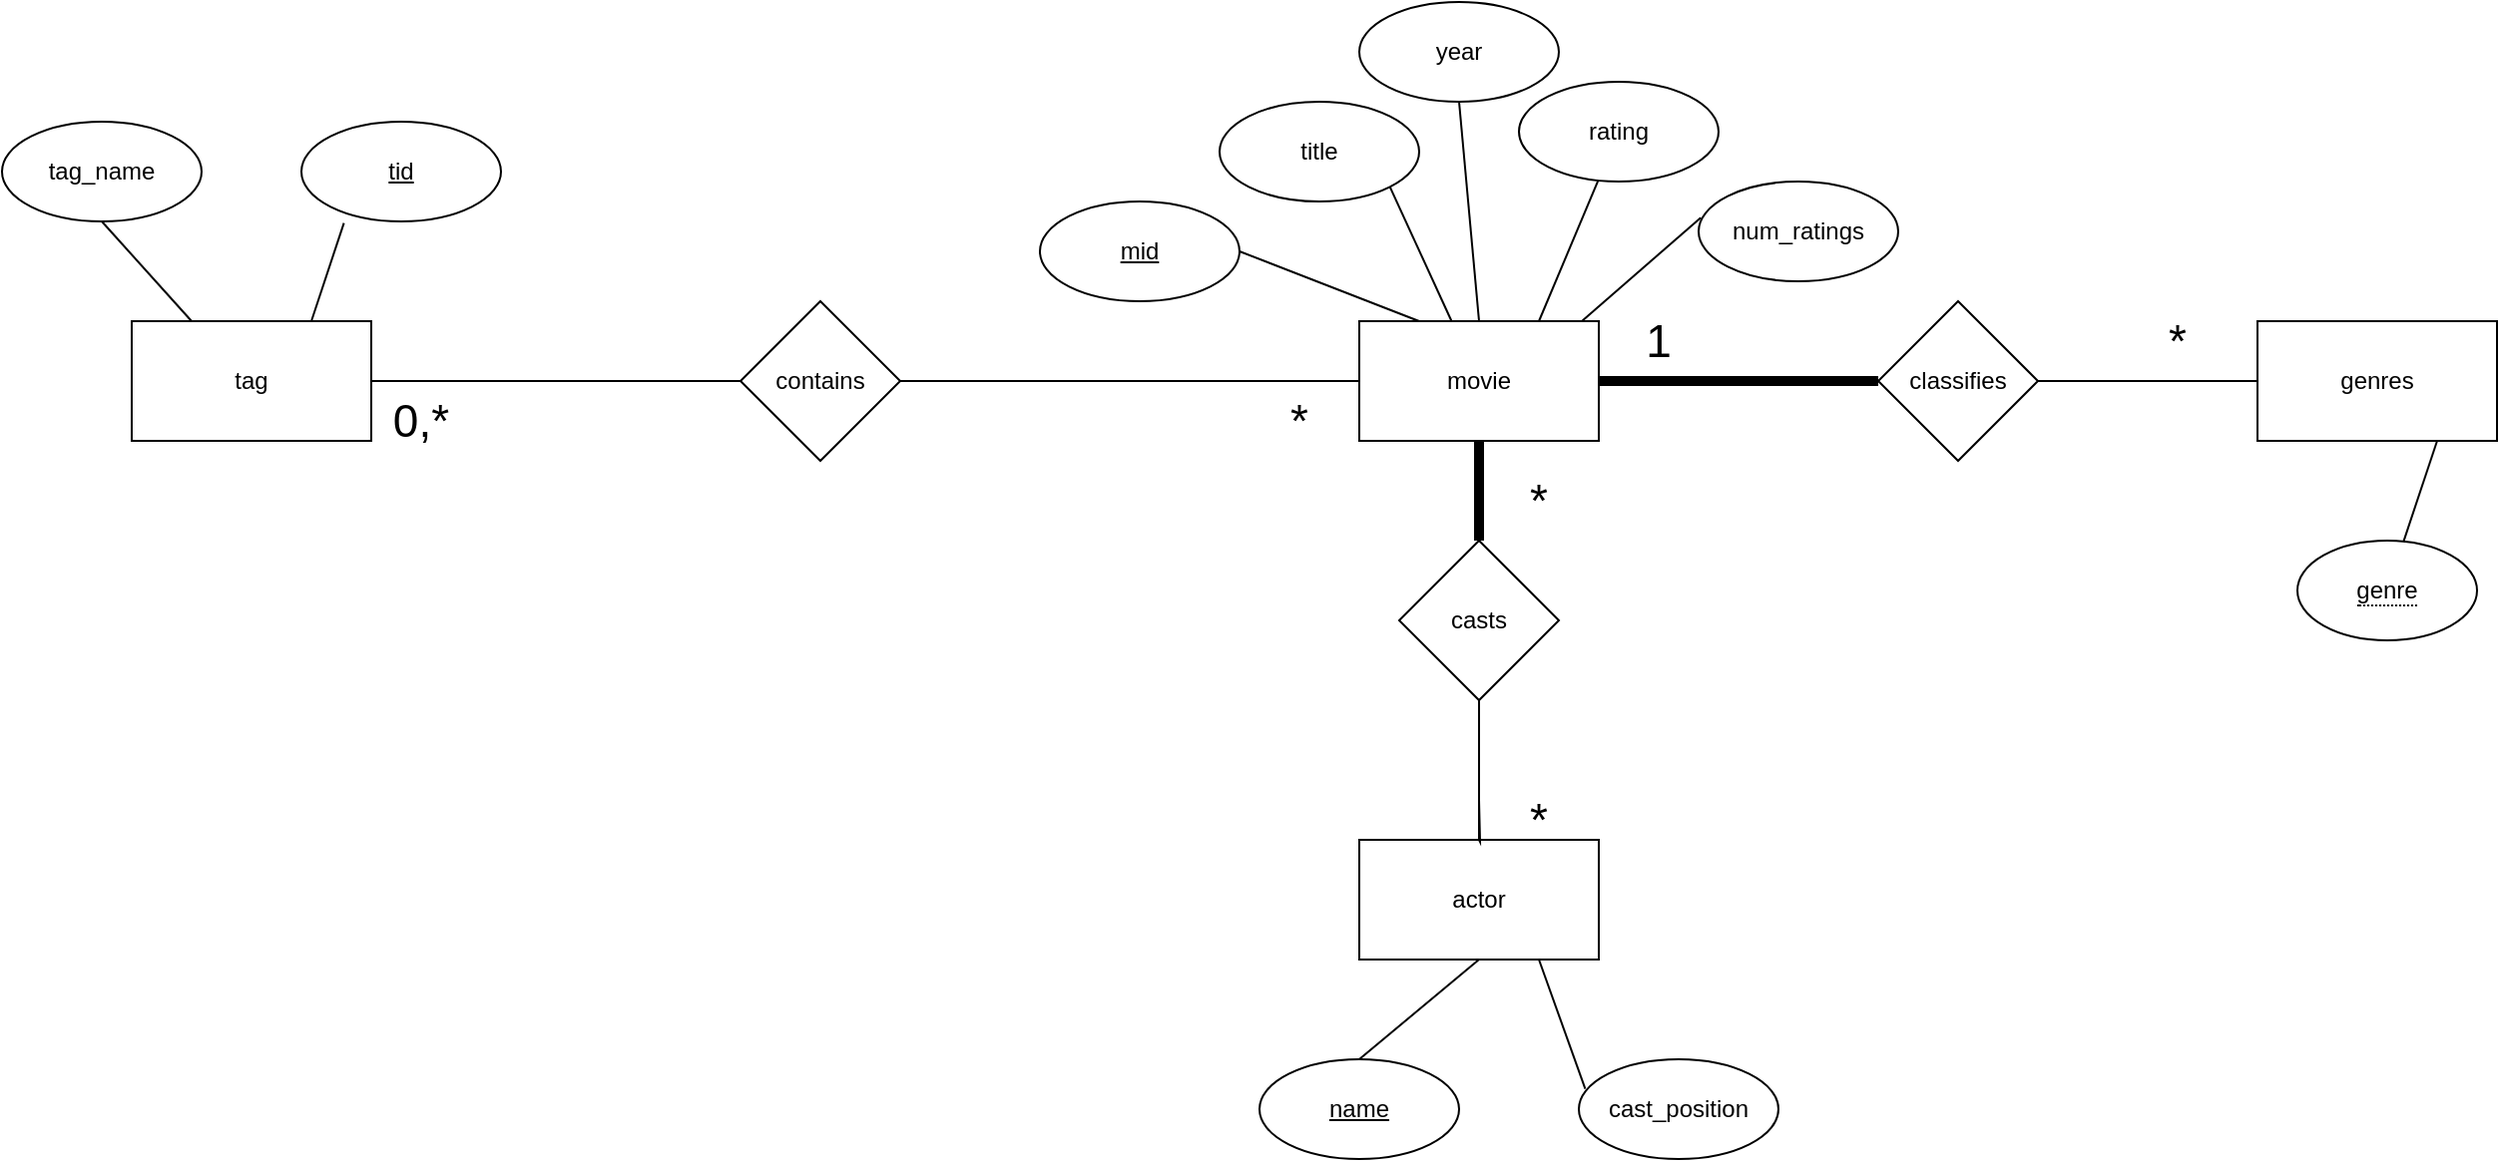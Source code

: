 <mxfile version="14.4.4" type="google"><diagram id="F2ogX8jORd4qYFee5vTe" name="Page-1"><mxGraphModel dx="3454" dy="1920" grid="1" gridSize="10" guides="1" tooltips="1" connect="1" arrows="1" fold="1" page="1" pageScale="1" pageWidth="3300" pageHeight="4681" math="0" shadow="0"><root><mxCell id="0"/><mxCell id="1" parent="0"/><mxCell id="rO9g0vDyDfiPlAK8z_mS-41" value="" style="edgeStyle=orthogonalEdgeStyle;rounded=0;orthogonalLoop=1;jettySize=auto;html=1;endArrow=none;endFill=0;strokeWidth=5;" parent="1" source="rO9g0vDyDfiPlAK8z_mS-1" target="rO9g0vDyDfiPlAK8z_mS-40" edge="1"><mxGeometry relative="1" as="geometry"/></mxCell><mxCell id="rO9g0vDyDfiPlAK8z_mS-1" value="movie" style="rounded=0;whiteSpace=wrap;html=1;" parent="1" vertex="1"><mxGeometry x="1060" y="420" width="120" height="60" as="geometry"/></mxCell><mxCell id="rO9g0vDyDfiPlAK8z_mS-2" value="&lt;u&gt;mid&lt;/u&gt;" style="ellipse;whiteSpace=wrap;html=1;" parent="1" vertex="1"><mxGeometry x="900" y="360" width="100" height="50" as="geometry"/></mxCell><mxCell id="rO9g0vDyDfiPlAK8z_mS-3" value="title&lt;span style=&quot;color: rgba(0 , 0 , 0 , 0) ; font-family: monospace ; font-size: 0px&quot;&gt;%3CmxGraphModel%3E%3Croot%3E%3CmxCell%20id%3D%220%22%2F%3E%3CmxCell%20id%3D%221%22%20parent%3D%220%22%2F%3E%3CmxCell%20id%3D%222%22%20value%3D%22mid%22%20style%3D%22ellipse%3BwhiteSpace%3Dwrap%3Bhtml%3D1%3B%22%20vertex%3D%221%22%20parent%3D%221%22%3E%3CmxGeometry%20x%3D%22140%22%20y%3D%2280%22%20width%3D%22100%22%20height%3D%2250%22%20as%3D%22geometry%22%2F%3E%3C%2FmxCell%3E%3C%2Froot%3E%3C%2FmxGraphModel%3E&lt;/span&gt;" style="ellipse;whiteSpace=wrap;html=1;" parent="1" vertex="1"><mxGeometry x="990" y="310" width="100" height="50" as="geometry"/></mxCell><mxCell id="rO9g0vDyDfiPlAK8z_mS-4" value="year" style="ellipse;whiteSpace=wrap;html=1;" parent="1" vertex="1"><mxGeometry x="1060" y="260" width="100" height="50" as="geometry"/></mxCell><mxCell id="rO9g0vDyDfiPlAK8z_mS-5" value="rating" style="ellipse;whiteSpace=wrap;html=1;" parent="1" vertex="1"><mxGeometry x="1140" y="300" width="100" height="50" as="geometry"/></mxCell><mxCell id="rO9g0vDyDfiPlAK8z_mS-6" value="num_ratings" style="ellipse;whiteSpace=wrap;html=1;" parent="1" vertex="1"><mxGeometry x="1230" y="350" width="100" height="50" as="geometry"/></mxCell><mxCell id="rO9g0vDyDfiPlAK8z_mS-7" value="" style="endArrow=none;html=1;exitX=1;exitY=0.5;exitDx=0;exitDy=0;entryX=0.25;entryY=0;entryDx=0;entryDy=0;" parent="1" source="rO9g0vDyDfiPlAK8z_mS-2" target="rO9g0vDyDfiPlAK8z_mS-1" edge="1"><mxGeometry width="50" height="50" relative="1" as="geometry"><mxPoint x="1010" y="530" as="sourcePoint"/><mxPoint x="1060" y="480" as="targetPoint"/></mxGeometry></mxCell><mxCell id="rO9g0vDyDfiPlAK8z_mS-8" value="" style="endArrow=none;html=1;exitX=1;exitY=1;exitDx=0;exitDy=0;" parent="1" source="rO9g0vDyDfiPlAK8z_mS-3" target="rO9g0vDyDfiPlAK8z_mS-1" edge="1"><mxGeometry width="50" height="50" relative="1" as="geometry"><mxPoint x="1010" y="425" as="sourcePoint"/><mxPoint x="1069.28" y="468.34" as="targetPoint"/></mxGeometry></mxCell><mxCell id="rO9g0vDyDfiPlAK8z_mS-9" value="" style="endArrow=none;html=1;exitX=0.5;exitY=1;exitDx=0;exitDy=0;entryX=0.5;entryY=0;entryDx=0;entryDy=0;" parent="1" source="rO9g0vDyDfiPlAK8z_mS-4" target="rO9g0vDyDfiPlAK8z_mS-1" edge="1"><mxGeometry width="50" height="50" relative="1" as="geometry"><mxPoint x="1045.355" y="382.678" as="sourcePoint"/><mxPoint x="1097.159" y="430" as="targetPoint"/></mxGeometry></mxCell><mxCell id="rO9g0vDyDfiPlAK8z_mS-10" value="" style="endArrow=none;html=1;entryX=0.75;entryY=0;entryDx=0;entryDy=0;" parent="1" source="rO9g0vDyDfiPlAK8z_mS-5" target="rO9g0vDyDfiPlAK8z_mS-1" edge="1"><mxGeometry width="50" height="50" relative="1" as="geometry"><mxPoint x="1130" y="370" as="sourcePoint"/><mxPoint x="1130" y="430" as="targetPoint"/></mxGeometry></mxCell><mxCell id="rO9g0vDyDfiPlAK8z_mS-11" value="" style="endArrow=none;html=1;exitX=0.011;exitY=0.362;exitDx=0;exitDy=0;exitPerimeter=0;entryX=0.928;entryY=0.002;entryDx=0;entryDy=0;entryPerimeter=0;" parent="1" source="rO9g0vDyDfiPlAK8z_mS-6" target="rO9g0vDyDfiPlAK8z_mS-1" edge="1"><mxGeometry width="50" height="50" relative="1" as="geometry"><mxPoint x="1226.057" y="396.947" as="sourcePoint"/><mxPoint x="1190" y="430" as="targetPoint"/></mxGeometry></mxCell><mxCell id="rO9g0vDyDfiPlAK8z_mS-37" value="" style="edgeStyle=orthogonalEdgeStyle;rounded=0;orthogonalLoop=1;jettySize=auto;html=1;endArrow=none;endFill=0;" parent="1" source="rO9g0vDyDfiPlAK8z_mS-12" target="rO9g0vDyDfiPlAK8z_mS-34" edge="1"><mxGeometry relative="1" as="geometry"/></mxCell><mxCell id="rO9g0vDyDfiPlAK8z_mS-12" value="actor" style="rounded=0;whiteSpace=wrap;html=1;" parent="1" vertex="1"><mxGeometry x="1060" y="680" width="120" height="60" as="geometry"/></mxCell><mxCell id="rO9g0vDyDfiPlAK8z_mS-14" value="&lt;u&gt;name&lt;/u&gt;" style="ellipse;whiteSpace=wrap;html=1;" parent="1" vertex="1"><mxGeometry x="1010" y="790" width="100" height="50" as="geometry"/></mxCell><mxCell id="rO9g0vDyDfiPlAK8z_mS-15" value="cast_position" style="ellipse;whiteSpace=wrap;html=1;" parent="1" vertex="1"><mxGeometry x="1170" y="790" width="100" height="50" as="geometry"/></mxCell><mxCell id="rO9g0vDyDfiPlAK8z_mS-17" value="" style="endArrow=none;html=1;exitX=0.5;exitY=0;exitDx=0;exitDy=0;entryX=0.5;entryY=1;entryDx=0;entryDy=0;" parent="1" source="rO9g0vDyDfiPlAK8z_mS-14" target="rO9g0vDyDfiPlAK8z_mS-12" edge="1"><mxGeometry width="50" height="50" relative="1" as="geometry"><mxPoint x="1025.355" y="772.322" as="sourcePoint"/><mxPoint x="1070" y="730" as="targetPoint"/></mxGeometry></mxCell><mxCell id="rO9g0vDyDfiPlAK8z_mS-18" value="" style="endArrow=none;html=1;exitX=0.032;exitY=0.296;exitDx=0;exitDy=0;entryX=0.75;entryY=1;entryDx=0;entryDy=0;exitPerimeter=0;" parent="1" source="rO9g0vDyDfiPlAK8z_mS-15" target="rO9g0vDyDfiPlAK8z_mS-12" edge="1"><mxGeometry width="50" height="50" relative="1" as="geometry"><mxPoint x="1150" y="800" as="sourcePoint"/><mxPoint x="1130" y="760" as="targetPoint"/></mxGeometry></mxCell><mxCell id="rO9g0vDyDfiPlAK8z_mS-19" value="genres" style="rounded=0;whiteSpace=wrap;html=1;" parent="1" vertex="1"><mxGeometry x="1510" y="420" width="120" height="60" as="geometry"/></mxCell><mxCell id="rO9g0vDyDfiPlAK8z_mS-22" value="tag" style="rounded=0;whiteSpace=wrap;html=1;" parent="1" vertex="1"><mxGeometry x="445" y="420" width="120" height="60" as="geometry"/></mxCell><mxCell id="rO9g0vDyDfiPlAK8z_mS-23" value="tag_name" style="ellipse;whiteSpace=wrap;html=1;" parent="1" vertex="1"><mxGeometry x="380" y="320" width="100" height="50" as="geometry"/></mxCell><mxCell id="rO9g0vDyDfiPlAK8z_mS-24" value="&lt;u&gt;tid&lt;/u&gt;" style="ellipse;whiteSpace=wrap;html=1;" parent="1" vertex="1"><mxGeometry x="530" y="320" width="100" height="50" as="geometry"/></mxCell><mxCell id="rO9g0vDyDfiPlAK8z_mS-26" value="" style="endArrow=none;html=1;entryX=0.75;entryY=1;entryDx=0;entryDy=0;" parent="1" source="-wYeaGrRf8N2Fnqr1GQM-2" target="rO9g0vDyDfiPlAK8z_mS-19" edge="1"><mxGeometry width="50" height="50" relative="1" as="geometry"><mxPoint x="1560" y="530" as="sourcePoint"/><mxPoint x="1550" y="490" as="targetPoint"/></mxGeometry></mxCell><mxCell id="rO9g0vDyDfiPlAK8z_mS-27" value="" style="endArrow=none;html=1;exitX=0.5;exitY=1;exitDx=0;exitDy=0;entryX=0.25;entryY=0;entryDx=0;entryDy=0;" parent="1" source="rO9g0vDyDfiPlAK8z_mS-23" target="rO9g0vDyDfiPlAK8z_mS-22" edge="1"><mxGeometry width="50" height="50" relative="1" as="geometry"><mxPoint x="430" y="490" as="sourcePoint"/><mxPoint x="390" y="440" as="targetPoint"/></mxGeometry></mxCell><mxCell id="rO9g0vDyDfiPlAK8z_mS-28" value="" style="endArrow=none;html=1;exitX=0.213;exitY=1.016;exitDx=0;exitDy=0;entryX=0.75;entryY=0;entryDx=0;entryDy=0;exitPerimeter=0;" parent="1" source="rO9g0vDyDfiPlAK8z_mS-24" target="rO9g0vDyDfiPlAK8z_mS-22" edge="1"><mxGeometry width="50" height="50" relative="1" as="geometry"><mxPoint x="504.7" y="381.9" as="sourcePoint"/><mxPoint x="530" y="320" as="targetPoint"/></mxGeometry></mxCell><mxCell id="rO9g0vDyDfiPlAK8z_mS-35" value="" style="edgeStyle=orthogonalEdgeStyle;rounded=0;orthogonalLoop=1;jettySize=auto;html=1;endArrow=none;endFill=0;strokeWidth=5;" parent="1" source="rO9g0vDyDfiPlAK8z_mS-34" target="rO9g0vDyDfiPlAK8z_mS-1" edge="1"><mxGeometry relative="1" as="geometry"/></mxCell><mxCell id="rO9g0vDyDfiPlAK8z_mS-36" value="" style="edgeStyle=orthogonalEdgeStyle;rounded=0;orthogonalLoop=1;jettySize=auto;html=1;endArrow=none;endFill=0;" parent="1" target="rO9g0vDyDfiPlAK8z_mS-12" edge="1"><mxGeometry relative="1" as="geometry"><mxPoint x="1120" y="660" as="sourcePoint"/></mxGeometry></mxCell><mxCell id="rO9g0vDyDfiPlAK8z_mS-34" value="casts" style="rhombus;whiteSpace=wrap;html=1;" parent="1" vertex="1"><mxGeometry x="1080" y="530" width="80" height="80" as="geometry"/></mxCell><mxCell id="rO9g0vDyDfiPlAK8z_mS-38" value="&lt;font style=&quot;font-size: 23px&quot;&gt;*&lt;/font&gt;" style="text;html=1;strokeColor=none;fillColor=none;align=center;verticalAlign=middle;whiteSpace=wrap;rounded=0;" parent="1" vertex="1"><mxGeometry x="1130" y="500" width="40" height="20" as="geometry"/></mxCell><mxCell id="rO9g0vDyDfiPlAK8z_mS-39" value="&lt;font style=&quot;font-size: 23px&quot;&gt;*&lt;/font&gt;" style="text;html=1;strokeColor=none;fillColor=none;align=center;verticalAlign=middle;whiteSpace=wrap;rounded=0;" parent="1" vertex="1"><mxGeometry x="1130" y="660" width="40" height="20" as="geometry"/></mxCell><mxCell id="rO9g0vDyDfiPlAK8z_mS-42" value="" style="edgeStyle=orthogonalEdgeStyle;rounded=0;orthogonalLoop=1;jettySize=auto;html=1;endArrow=none;endFill=0;" parent="1" source="rO9g0vDyDfiPlAK8z_mS-40" target="rO9g0vDyDfiPlAK8z_mS-19" edge="1"><mxGeometry relative="1" as="geometry"/></mxCell><mxCell id="rO9g0vDyDfiPlAK8z_mS-40" value="classifies" style="rhombus;whiteSpace=wrap;html=1;" parent="1" vertex="1"><mxGeometry x="1320" y="410" width="80" height="80" as="geometry"/></mxCell><mxCell id="rO9g0vDyDfiPlAK8z_mS-43" value="&lt;font style=&quot;font-size: 23px&quot;&gt;1&lt;/font&gt;" style="text;html=1;strokeColor=none;fillColor=none;align=center;verticalAlign=middle;whiteSpace=wrap;rounded=0;" parent="1" vertex="1"><mxGeometry x="1190" y="420" width="40" height="20" as="geometry"/></mxCell><mxCell id="rO9g0vDyDfiPlAK8z_mS-44" value="&lt;font style=&quot;font-size: 23px&quot;&gt;*&lt;/font&gt;" style="text;html=1;strokeColor=none;fillColor=none;align=center;verticalAlign=middle;whiteSpace=wrap;rounded=0;" parent="1" vertex="1"><mxGeometry x="1450" y="420" width="40" height="20" as="geometry"/></mxCell><mxCell id="rO9g0vDyDfiPlAK8z_mS-48" value="" style="edgeStyle=orthogonalEdgeStyle;rounded=0;orthogonalLoop=1;jettySize=auto;html=1;endArrow=none;endFill=0;entryX=0;entryY=0.5;entryDx=0;entryDy=0;strokeWidth=1;" parent="1" source="rO9g0vDyDfiPlAK8z_mS-46" target="rO9g0vDyDfiPlAK8z_mS-1" edge="1"><mxGeometry relative="1" as="geometry"><mxPoint x="910" y="450" as="targetPoint"/></mxGeometry></mxCell><mxCell id="rO9g0vDyDfiPlAK8z_mS-49" style="edgeStyle=orthogonalEdgeStyle;rounded=0;orthogonalLoop=1;jettySize=auto;html=1;entryX=1;entryY=0.5;entryDx=0;entryDy=0;endArrow=none;endFill=0;" parent="1" source="rO9g0vDyDfiPlAK8z_mS-46" target="rO9g0vDyDfiPlAK8z_mS-22" edge="1"><mxGeometry relative="1" as="geometry"/></mxCell><mxCell id="rO9g0vDyDfiPlAK8z_mS-46" value="contains" style="rhombus;whiteSpace=wrap;html=1;" parent="1" vertex="1"><mxGeometry x="750" y="410" width="80" height="80" as="geometry"/></mxCell><mxCell id="rO9g0vDyDfiPlAK8z_mS-50" value="&lt;font style=&quot;font-size: 23px&quot;&gt;0,*&lt;/font&gt;" style="text;html=1;strokeColor=none;fillColor=none;align=center;verticalAlign=middle;whiteSpace=wrap;rounded=0;" parent="1" vertex="1"><mxGeometry x="570" y="460" width="40" height="20" as="geometry"/></mxCell><mxCell id="rO9g0vDyDfiPlAK8z_mS-51" value="&lt;font style=&quot;font-size: 23px&quot;&gt;*&lt;/font&gt;" style="text;html=1;strokeColor=none;fillColor=none;align=center;verticalAlign=middle;whiteSpace=wrap;rounded=0;" parent="1" vertex="1"><mxGeometry x="1010" y="460" width="40" height="20" as="geometry"/></mxCell><mxCell id="-wYeaGrRf8N2Fnqr1GQM-2" value="&lt;span style=&quot;border-bottom: 1px dotted&quot;&gt;genre&lt;/span&gt;" style="ellipse;whiteSpace=wrap;html=1;align=center;" vertex="1" parent="1"><mxGeometry x="1530" y="530" width="90" height="50" as="geometry"/></mxCell></root></mxGraphModel></diagram></mxfile>
